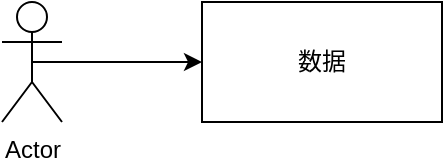 <mxfile version="22.0.8" type="github">
  <diagram name="Page-1" id="a-U4SMHcvcrE5j3UWlay">
    <mxGraphModel dx="1260" dy="746" grid="1" gridSize="10" guides="1" tooltips="1" connect="1" arrows="1" fold="1" page="1" pageScale="1" pageWidth="827" pageHeight="1169" math="0" shadow="0">
      <root>
        <mxCell id="0" />
        <mxCell id="1" parent="0" />
        <mxCell id="JKFVhIfQSSrAUwEqMuXe-3" style="edgeStyle=orthogonalEdgeStyle;rounded=0;orthogonalLoop=1;jettySize=auto;html=1;exitX=0.5;exitY=0.5;exitDx=0;exitDy=0;exitPerimeter=0;entryX=0;entryY=0.5;entryDx=0;entryDy=0;" edge="1" parent="1" source="JKFVhIfQSSrAUwEqMuXe-1" target="JKFVhIfQSSrAUwEqMuXe-2">
          <mxGeometry relative="1" as="geometry" />
        </mxCell>
        <mxCell id="JKFVhIfQSSrAUwEqMuXe-1" value="Actor" style="shape=umlActor;verticalLabelPosition=bottom;verticalAlign=top;html=1;outlineConnect=0;" vertex="1" parent="1">
          <mxGeometry x="60" y="330" width="30" height="60" as="geometry" />
        </mxCell>
        <mxCell id="JKFVhIfQSSrAUwEqMuXe-2" value="数据" style="rounded=0;whiteSpace=wrap;html=1;" vertex="1" parent="1">
          <mxGeometry x="160" y="330" width="120" height="60" as="geometry" />
        </mxCell>
      </root>
    </mxGraphModel>
  </diagram>
</mxfile>
